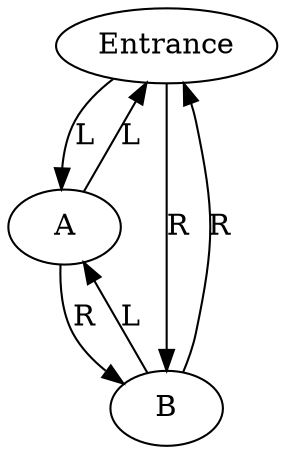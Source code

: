 digraph intro {
    Entrance -> A [label="L"];
    Entrance -> B [label="R"];

    A -> Entrance [label="L"];
    A -> B [label="R"];

    B -> A [label="L"];
    B -> Entrance [label="R"];
}
